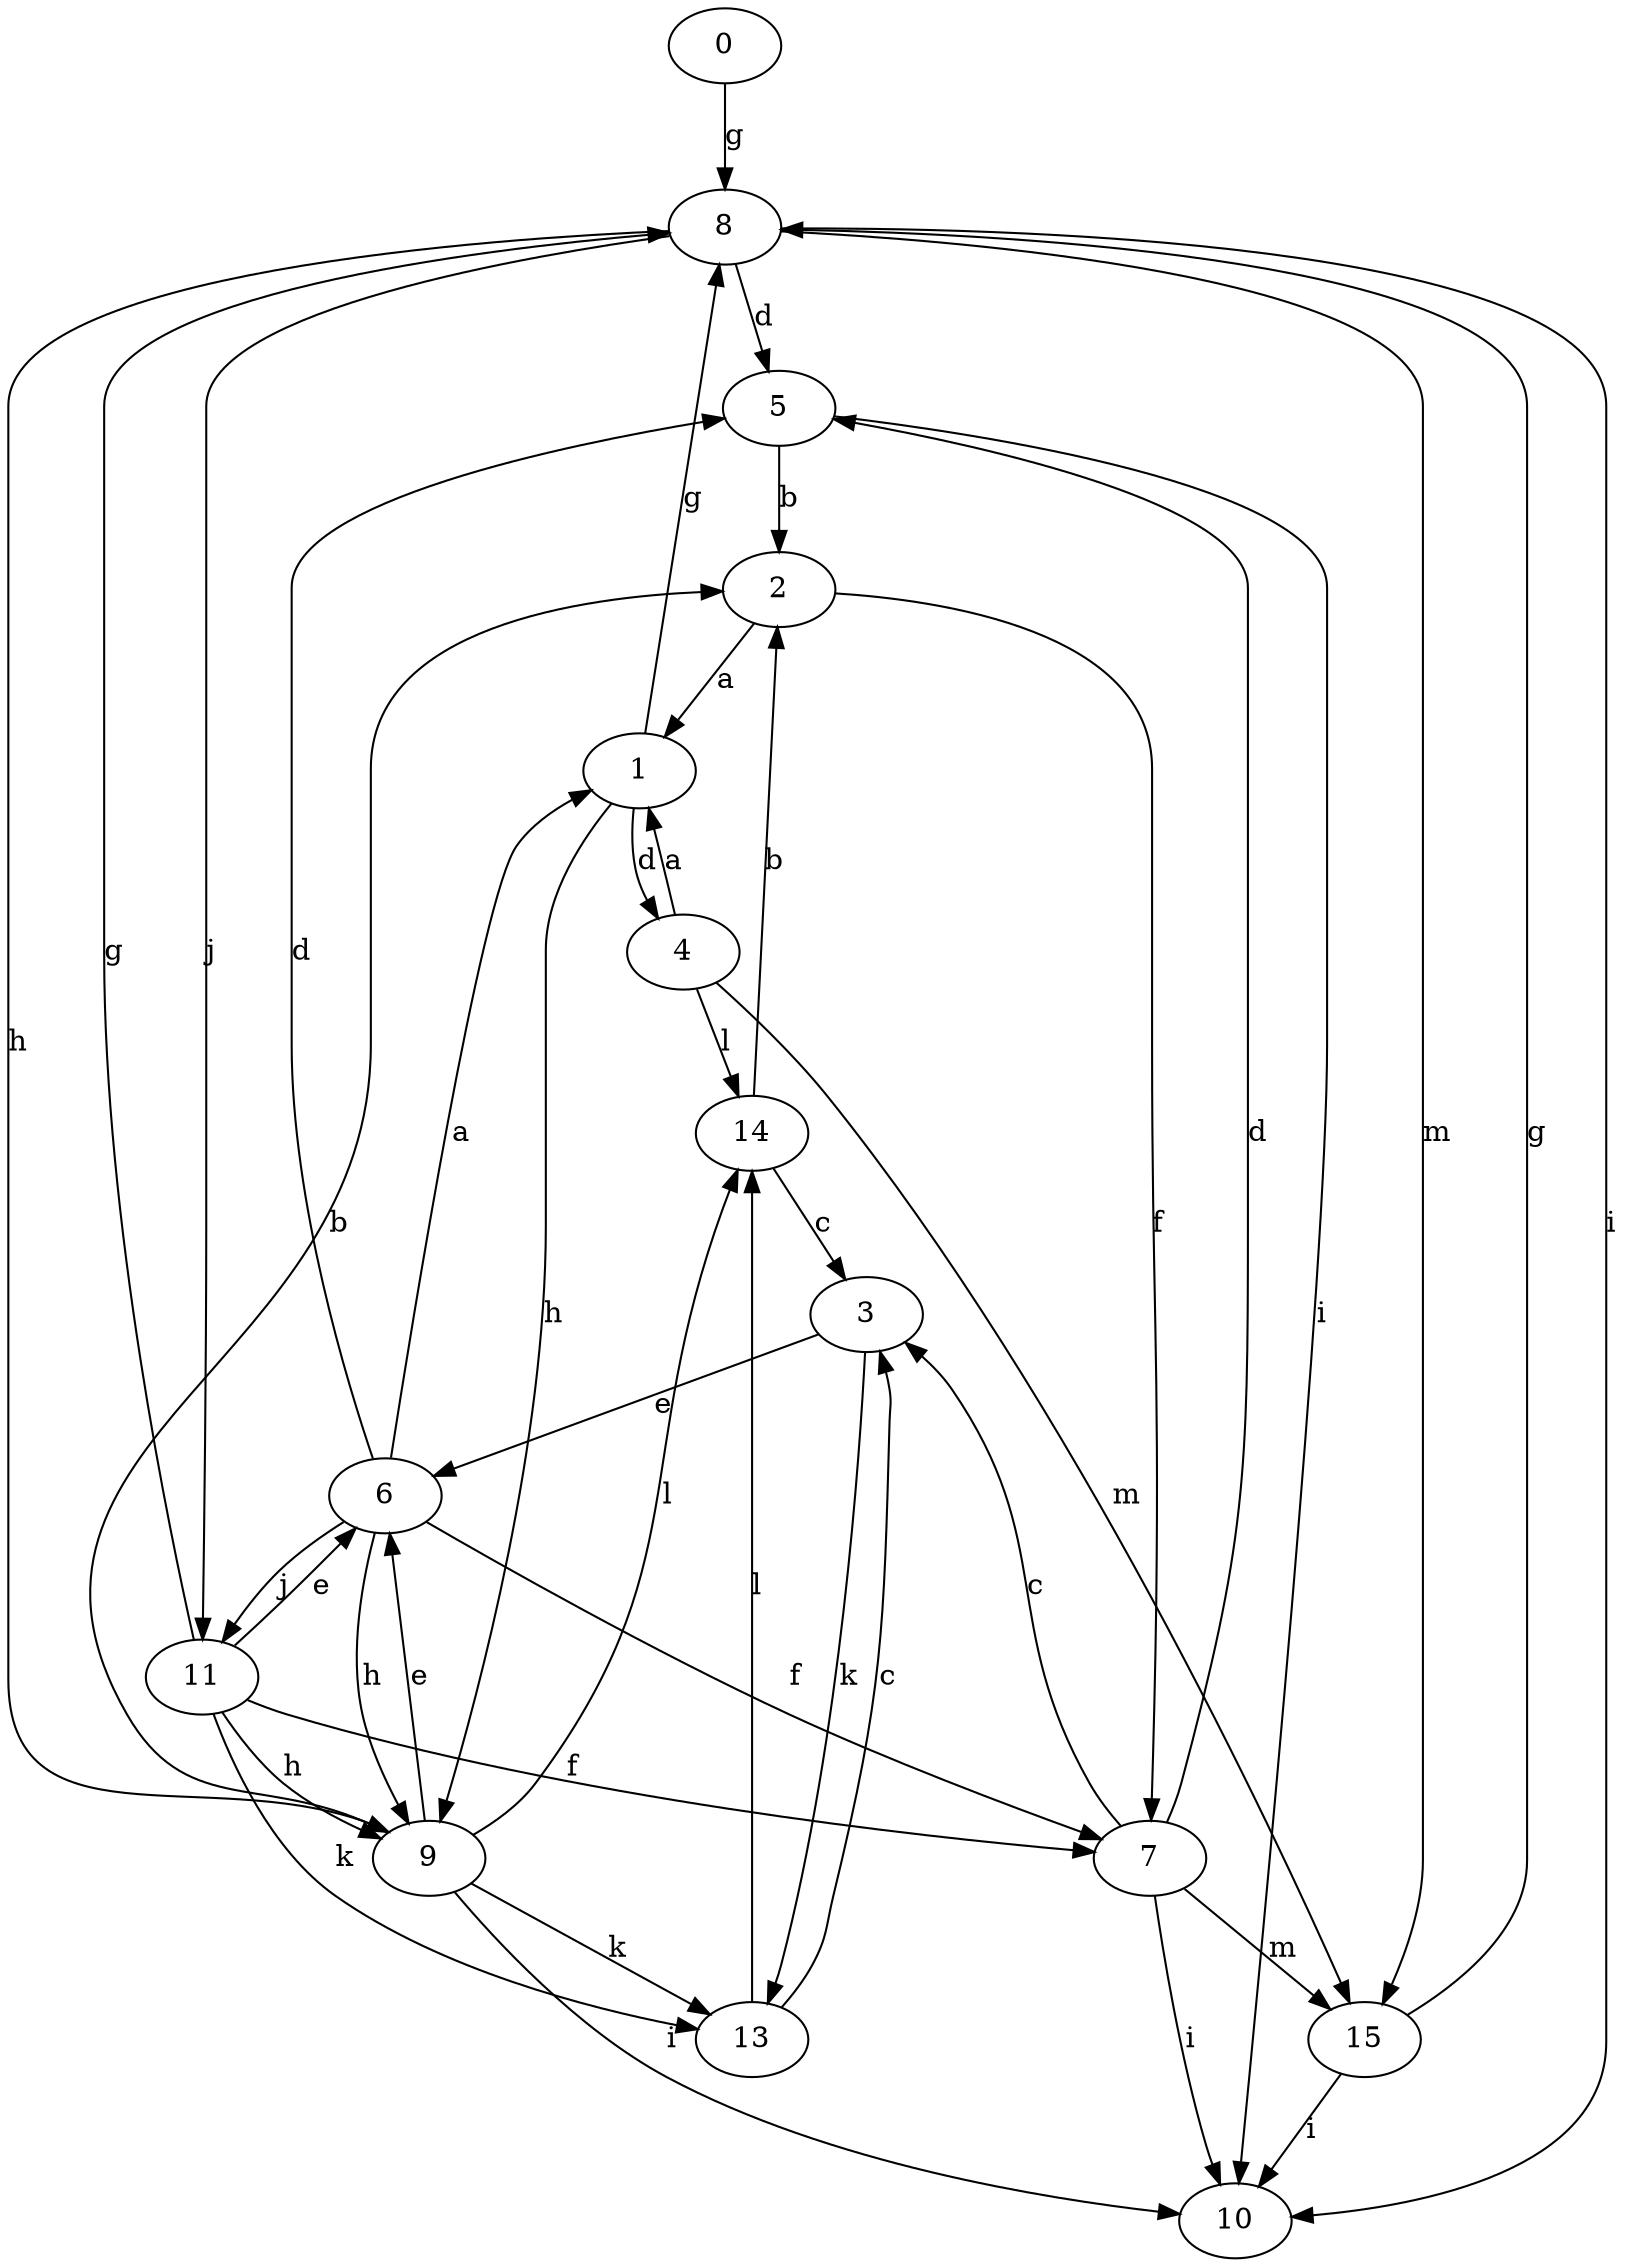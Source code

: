 strict digraph  {
0;
1;
2;
3;
4;
5;
6;
7;
8;
9;
10;
11;
13;
14;
15;
0 -> 8  [label=g];
1 -> 4  [label=d];
1 -> 8  [label=g];
1 -> 9  [label=h];
2 -> 1  [label=a];
2 -> 7  [label=f];
3 -> 6  [label=e];
3 -> 13  [label=k];
4 -> 1  [label=a];
4 -> 14  [label=l];
4 -> 15  [label=m];
5 -> 2  [label=b];
5 -> 10  [label=i];
6 -> 1  [label=a];
6 -> 5  [label=d];
6 -> 7  [label=f];
6 -> 9  [label=h];
6 -> 11  [label=j];
7 -> 3  [label=c];
7 -> 5  [label=d];
7 -> 10  [label=i];
7 -> 15  [label=m];
8 -> 5  [label=d];
8 -> 9  [label=h];
8 -> 10  [label=i];
8 -> 11  [label=j];
8 -> 15  [label=m];
9 -> 2  [label=b];
9 -> 6  [label=e];
9 -> 10  [label=i];
9 -> 13  [label=k];
9 -> 14  [label=l];
11 -> 6  [label=e];
11 -> 7  [label=f];
11 -> 8  [label=g];
11 -> 9  [label=h];
11 -> 13  [label=k];
13 -> 3  [label=c];
13 -> 14  [label=l];
14 -> 2  [label=b];
14 -> 3  [label=c];
15 -> 8  [label=g];
15 -> 10  [label=i];
}
